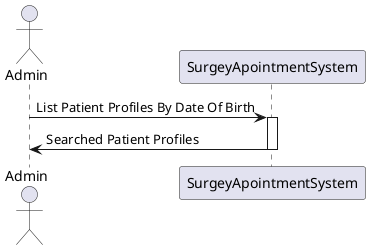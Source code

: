 ﻿@startuml
actor Admin
participant SurgeyApointmentSystem

Admin -> SurgeyApointmentSystem : List Patient Profiles By Date Of Birth
activate SurgeyApointmentSystem

SurgeyApointmentSystem -> Admin : Searched Patient Profiles
deactivate SurgeyApointmentSystem


@enduml

